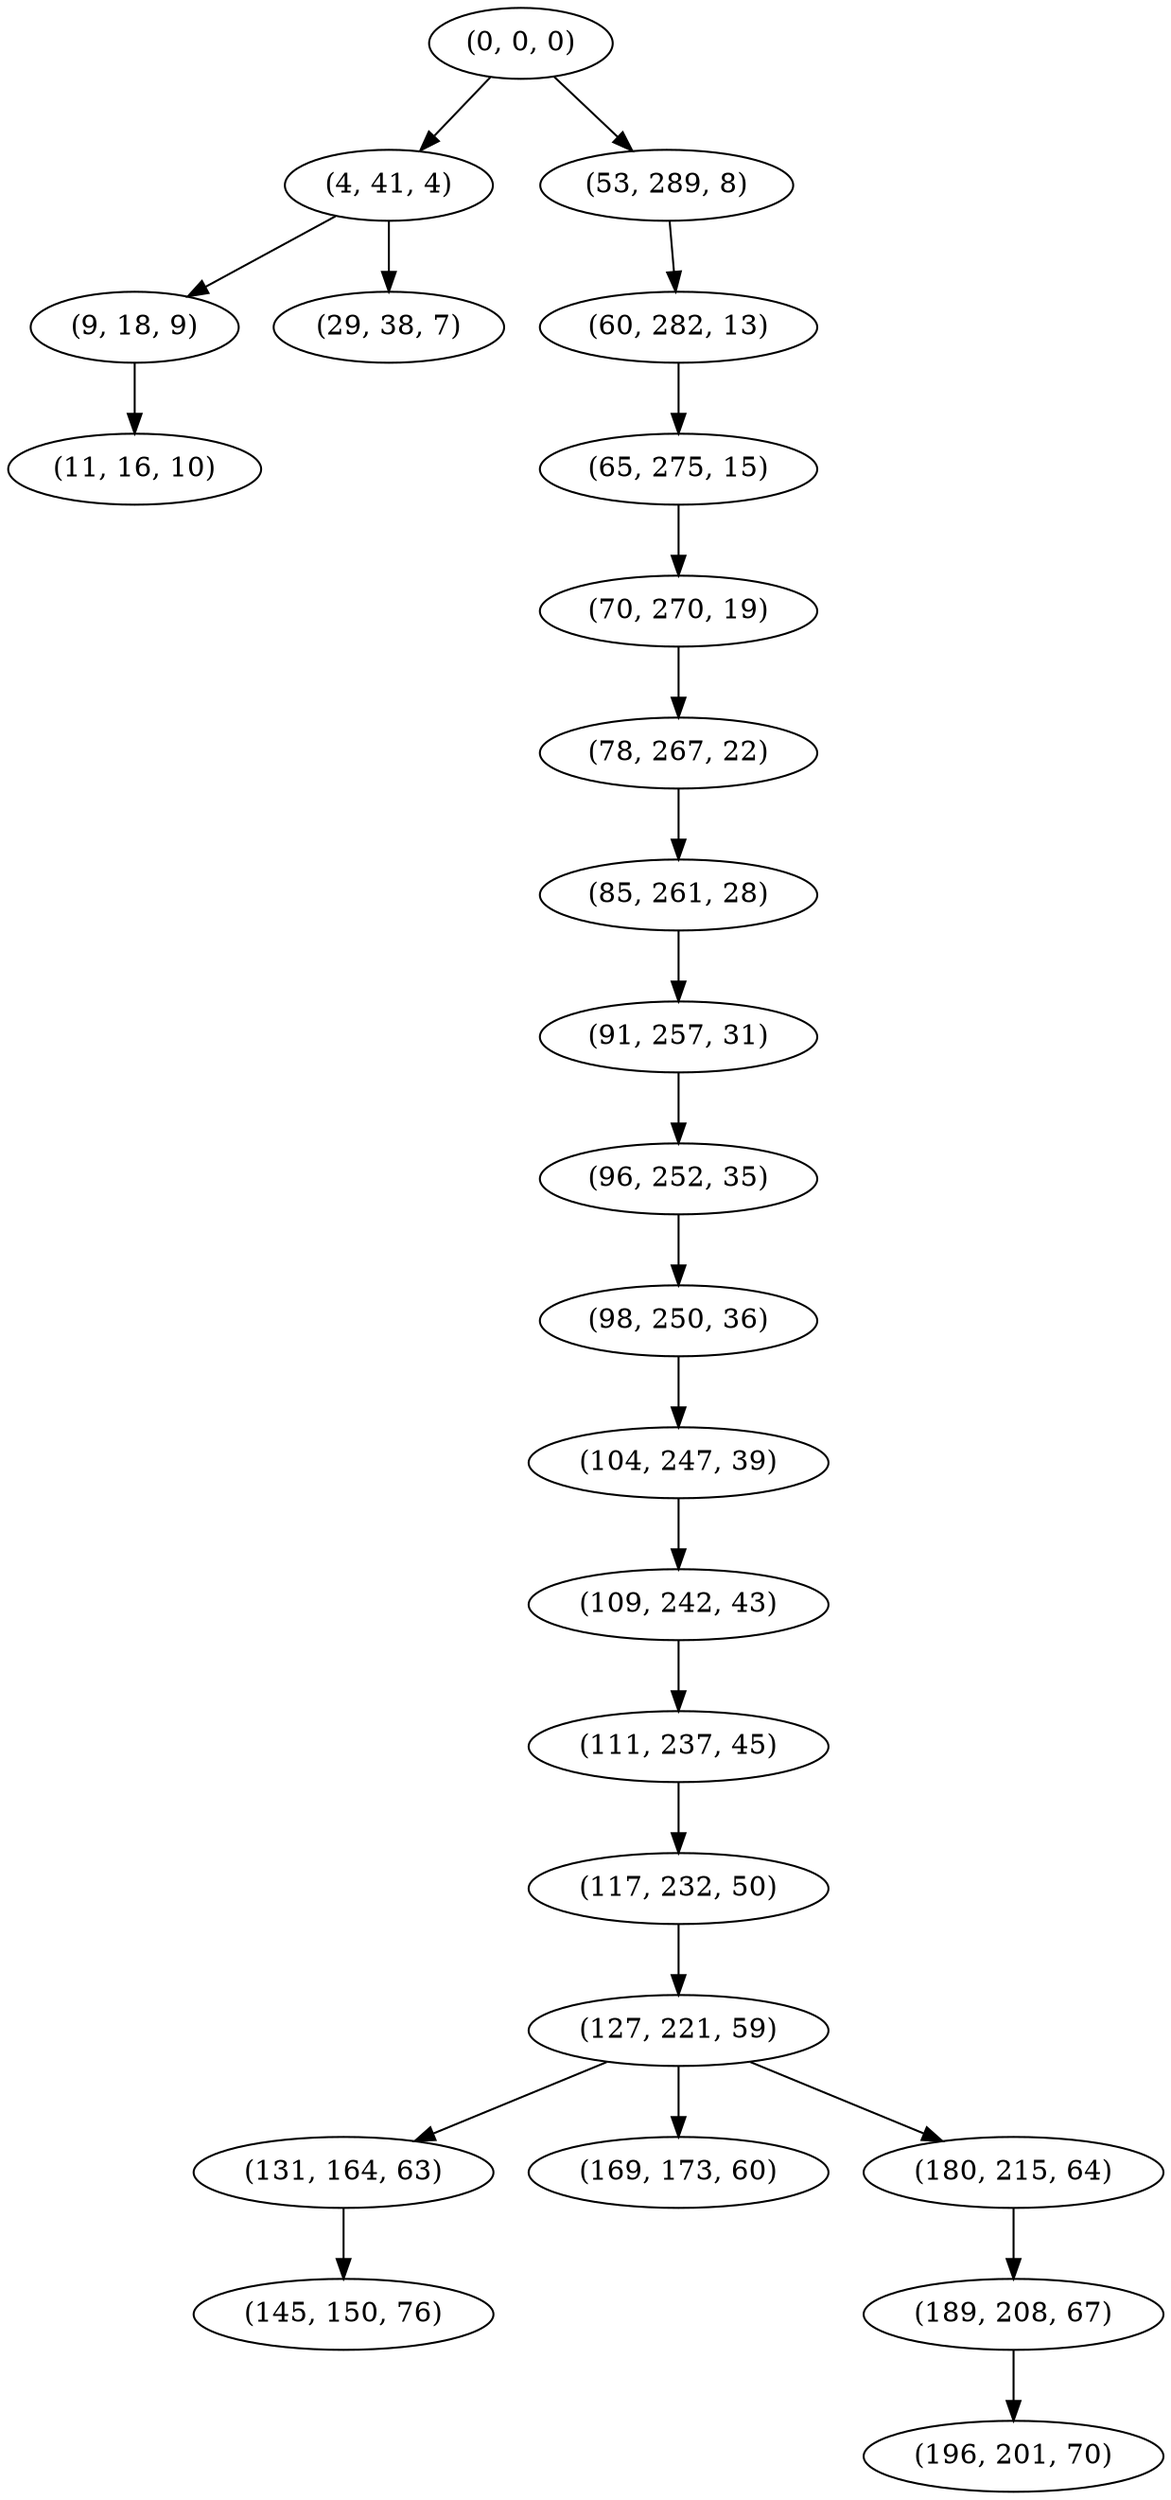 digraph tree {
    "(0, 0, 0)";
    "(4, 41, 4)";
    "(9, 18, 9)";
    "(11, 16, 10)";
    "(29, 38, 7)";
    "(53, 289, 8)";
    "(60, 282, 13)";
    "(65, 275, 15)";
    "(70, 270, 19)";
    "(78, 267, 22)";
    "(85, 261, 28)";
    "(91, 257, 31)";
    "(96, 252, 35)";
    "(98, 250, 36)";
    "(104, 247, 39)";
    "(109, 242, 43)";
    "(111, 237, 45)";
    "(117, 232, 50)";
    "(127, 221, 59)";
    "(131, 164, 63)";
    "(145, 150, 76)";
    "(169, 173, 60)";
    "(180, 215, 64)";
    "(189, 208, 67)";
    "(196, 201, 70)";
    "(0, 0, 0)" -> "(4, 41, 4)";
    "(0, 0, 0)" -> "(53, 289, 8)";
    "(4, 41, 4)" -> "(9, 18, 9)";
    "(4, 41, 4)" -> "(29, 38, 7)";
    "(9, 18, 9)" -> "(11, 16, 10)";
    "(53, 289, 8)" -> "(60, 282, 13)";
    "(60, 282, 13)" -> "(65, 275, 15)";
    "(65, 275, 15)" -> "(70, 270, 19)";
    "(70, 270, 19)" -> "(78, 267, 22)";
    "(78, 267, 22)" -> "(85, 261, 28)";
    "(85, 261, 28)" -> "(91, 257, 31)";
    "(91, 257, 31)" -> "(96, 252, 35)";
    "(96, 252, 35)" -> "(98, 250, 36)";
    "(98, 250, 36)" -> "(104, 247, 39)";
    "(104, 247, 39)" -> "(109, 242, 43)";
    "(109, 242, 43)" -> "(111, 237, 45)";
    "(111, 237, 45)" -> "(117, 232, 50)";
    "(117, 232, 50)" -> "(127, 221, 59)";
    "(127, 221, 59)" -> "(131, 164, 63)";
    "(127, 221, 59)" -> "(169, 173, 60)";
    "(127, 221, 59)" -> "(180, 215, 64)";
    "(131, 164, 63)" -> "(145, 150, 76)";
    "(180, 215, 64)" -> "(189, 208, 67)";
    "(189, 208, 67)" -> "(196, 201, 70)";
}
